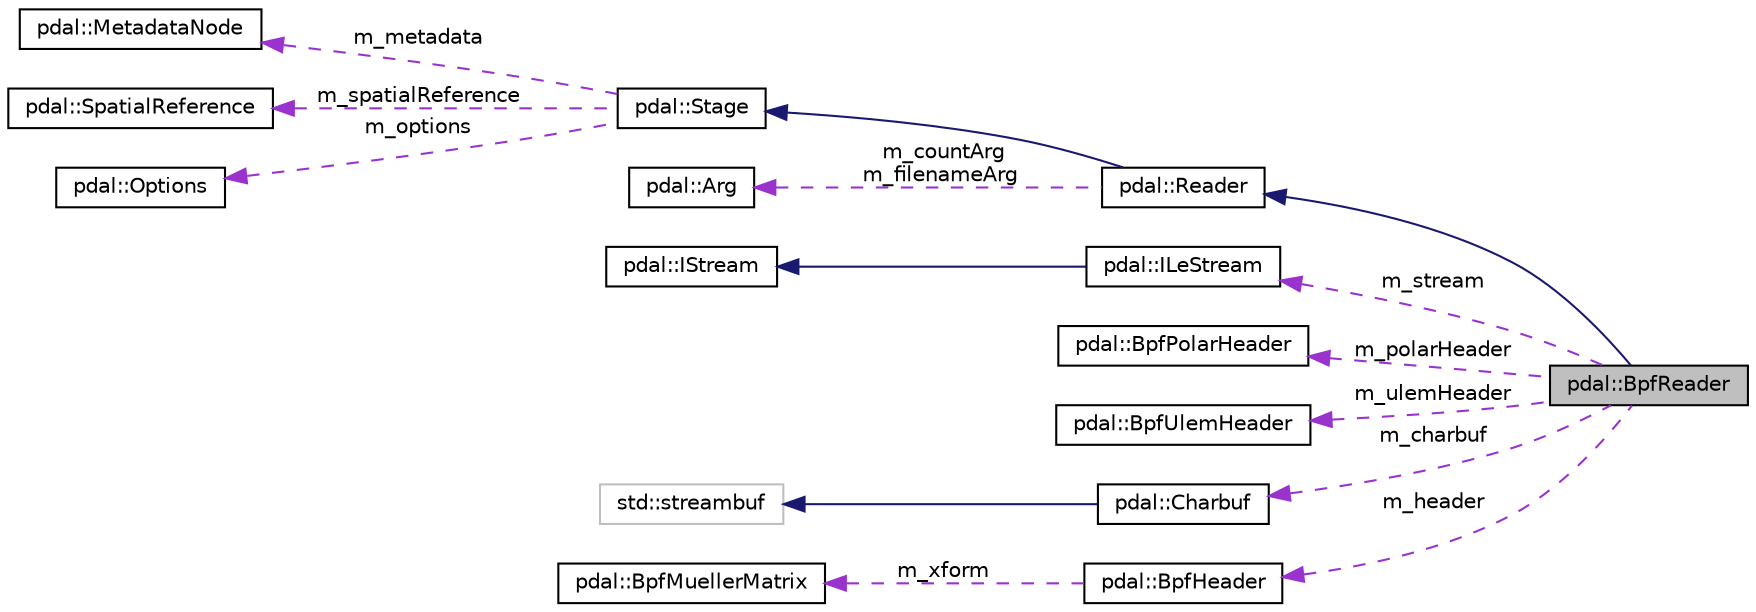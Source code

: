 digraph "pdal::BpfReader"
{
  edge [fontname="Helvetica",fontsize="10",labelfontname="Helvetica",labelfontsize="10"];
  node [fontname="Helvetica",fontsize="10",shape=record];
  rankdir="LR";
  Node1 [label="pdal::BpfReader",height=0.2,width=0.4,color="black", fillcolor="grey75", style="filled", fontcolor="black"];
  Node2 -> Node1 [dir="back",color="midnightblue",fontsize="10",style="solid",fontname="Helvetica"];
  Node2 [label="pdal::Reader",height=0.2,width=0.4,color="black", fillcolor="white", style="filled",URL="$classpdal_1_1Reader.html"];
  Node3 -> Node2 [dir="back",color="midnightblue",fontsize="10",style="solid",fontname="Helvetica"];
  Node3 [label="pdal::Stage",height=0.2,width=0.4,color="black", fillcolor="white", style="filled",URL="$classpdal_1_1Stage.html"];
  Node4 -> Node3 [dir="back",color="darkorchid3",fontsize="10",style="dashed",label=" m_metadata" ,fontname="Helvetica"];
  Node4 [label="pdal::MetadataNode",height=0.2,width=0.4,color="black", fillcolor="white", style="filled",URL="$classpdal_1_1MetadataNode.html"];
  Node5 -> Node3 [dir="back",color="darkorchid3",fontsize="10",style="dashed",label=" m_spatialReference" ,fontname="Helvetica"];
  Node5 [label="pdal::SpatialReference",height=0.2,width=0.4,color="black", fillcolor="white", style="filled",URL="$classpdal_1_1SpatialReference.html"];
  Node6 -> Node3 [dir="back",color="darkorchid3",fontsize="10",style="dashed",label=" m_options" ,fontname="Helvetica"];
  Node6 [label="pdal::Options",height=0.2,width=0.4,color="black", fillcolor="white", style="filled",URL="$classpdal_1_1Options.html"];
  Node7 -> Node2 [dir="back",color="darkorchid3",fontsize="10",style="dashed",label=" m_countArg\nm_filenameArg" ,fontname="Helvetica"];
  Node7 [label="pdal::Arg",height=0.2,width=0.4,color="black", fillcolor="white", style="filled",URL="$classpdal_1_1Arg.html"];
  Node8 -> Node1 [dir="back",color="darkorchid3",fontsize="10",style="dashed",label=" m_stream" ,fontname="Helvetica"];
  Node8 [label="pdal::ILeStream",height=0.2,width=0.4,color="black", fillcolor="white", style="filled",URL="$classpdal_1_1ILeStream.html"];
  Node9 -> Node8 [dir="back",color="midnightblue",fontsize="10",style="solid",fontname="Helvetica"];
  Node9 [label="pdal::IStream",height=0.2,width=0.4,color="black", fillcolor="white", style="filled",URL="$classpdal_1_1IStream.html"];
  Node10 -> Node1 [dir="back",color="darkorchid3",fontsize="10",style="dashed",label=" m_polarHeader" ,fontname="Helvetica"];
  Node10 [label="pdal::BpfPolarHeader",height=0.2,width=0.4,color="black", fillcolor="white", style="filled",URL="$structpdal_1_1BpfPolarHeader.html"];
  Node11 -> Node1 [dir="back",color="darkorchid3",fontsize="10",style="dashed",label=" m_ulemHeader" ,fontname="Helvetica"];
  Node11 [label="pdal::BpfUlemHeader",height=0.2,width=0.4,color="black", fillcolor="white", style="filled",URL="$structpdal_1_1BpfUlemHeader.html"];
  Node12 -> Node1 [dir="back",color="darkorchid3",fontsize="10",style="dashed",label=" m_charbuf" ,fontname="Helvetica"];
  Node12 [label="pdal::Charbuf",height=0.2,width=0.4,color="black", fillcolor="white", style="filled",URL="$classpdal_1_1Charbuf.html"];
  Node13 -> Node12 [dir="back",color="midnightblue",fontsize="10",style="solid",fontname="Helvetica"];
  Node13 [label="std::streambuf",height=0.2,width=0.4,color="grey75", fillcolor="white", style="filled"];
  Node14 -> Node1 [dir="back",color="darkorchid3",fontsize="10",style="dashed",label=" m_header" ,fontname="Helvetica"];
  Node14 [label="pdal::BpfHeader",height=0.2,width=0.4,color="black", fillcolor="white", style="filled",URL="$structpdal_1_1BpfHeader.html"];
  Node15 -> Node14 [dir="back",color="darkorchid3",fontsize="10",style="dashed",label=" m_xform" ,fontname="Helvetica"];
  Node15 [label="pdal::BpfMuellerMatrix",height=0.2,width=0.4,color="black", fillcolor="white", style="filled",URL="$structpdal_1_1BpfMuellerMatrix.html"];
}
